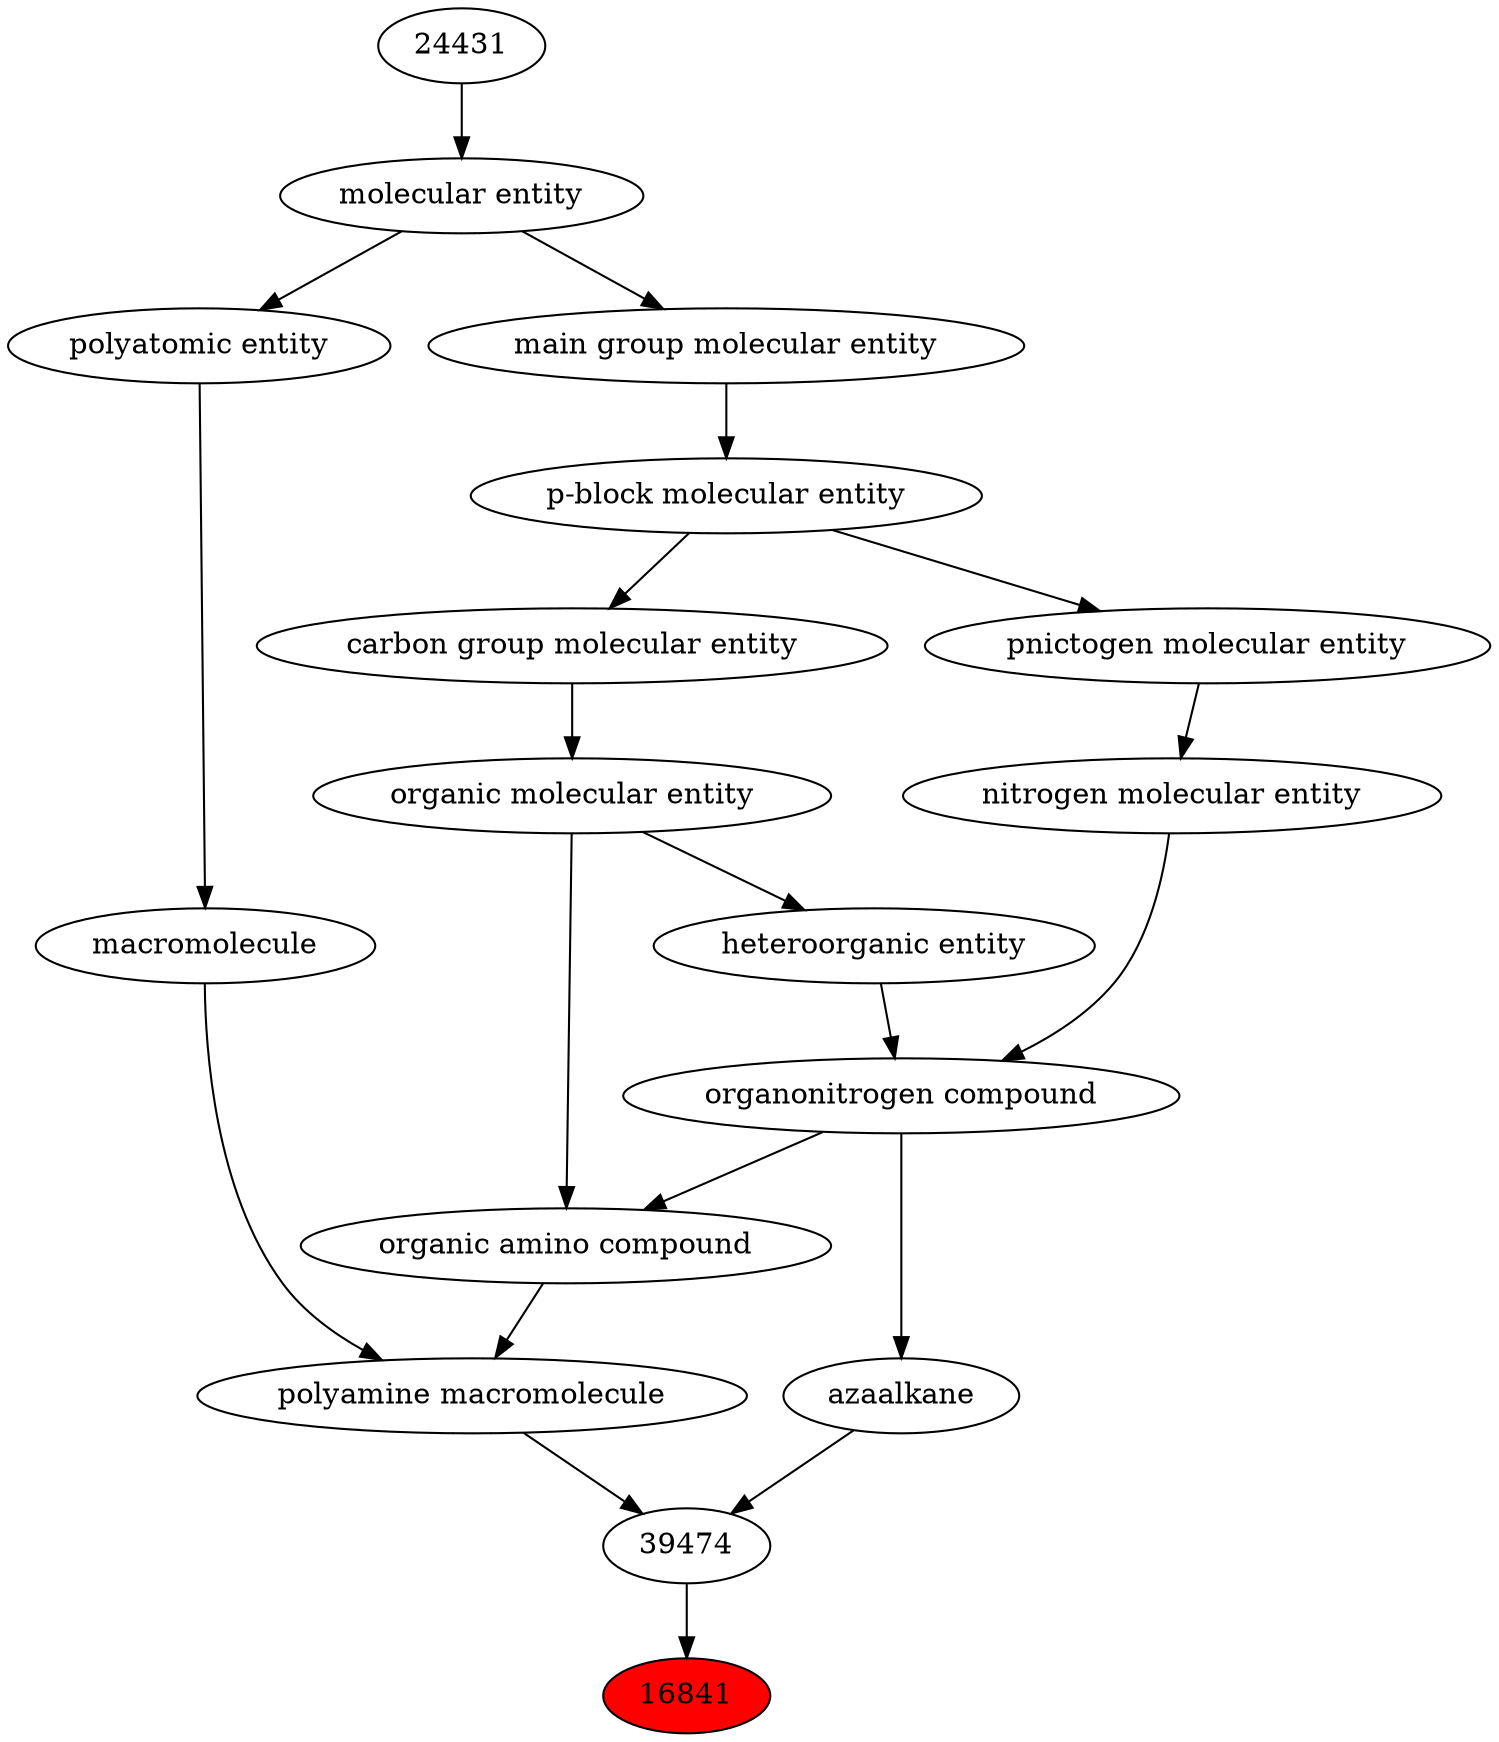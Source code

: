 digraph tree{ 
16841 [label="16841" fillcolor=red style=filled]
39474 -> 16841
39474 [label="39474"]
51349 -> 39474
46686 -> 39474
51349 [label="polyamine macromolecule"]
33839 -> 51349
50047 -> 51349
46686 [label="azaalkane"]
35352 -> 46686
33839 [label="macromolecule"]
36357 -> 33839
50047 [label="organic amino compound"]
50860 -> 50047
35352 -> 50047
35352 [label="organonitrogen compound"]
51143 -> 35352
33285 -> 35352
36357 [label="polyatomic entity"]
23367 -> 36357
50860 [label="organic molecular entity"]
33582 -> 50860
51143 [label="nitrogen molecular entity"]
33302 -> 51143
33285 [label="heteroorganic entity"]
50860 -> 33285
23367 [label="molecular entity"]
24431 -> 23367
33582 [label="carbon group molecular entity"]
33675 -> 33582
33302 [label="pnictogen molecular entity"]
33675 -> 33302
24431 [label="24431"]
33675 [label="p-block molecular entity"]
33579 -> 33675
33579 [label="main group molecular entity"]
23367 -> 33579
}